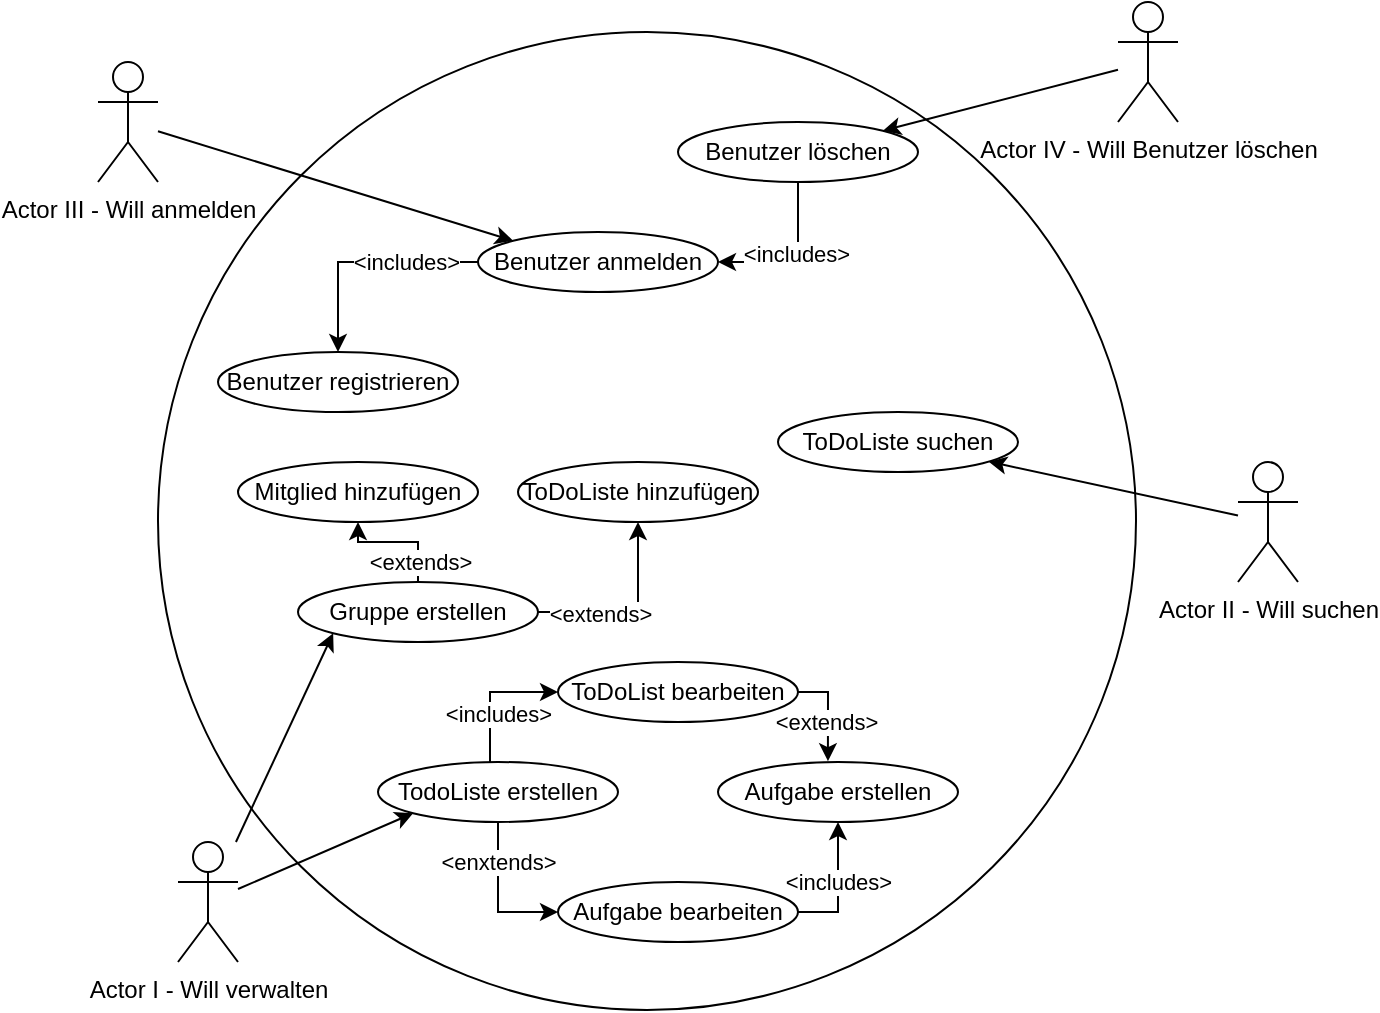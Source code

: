 <mxfile version="14.2.4" type="github">
  <diagram id="jHvwGlfS95X4y0J_EDvx" name="Page-1">
    <mxGraphModel dx="1173" dy="647" grid="1" gridSize="10" guides="1" tooltips="1" connect="1" arrows="1" fold="1" page="1" pageScale="1" pageWidth="827" pageHeight="1169" math="0" shadow="0">
      <root>
        <mxCell id="0" />
        <mxCell id="1" parent="0" />
        <mxCell id="TeREo4Fam6XKq2Q9hgFD-1" value="Actor I - Will verwalten" style="shape=umlActor;verticalLabelPosition=bottom;verticalAlign=top;html=1;outlineConnect=0;" vertex="1" parent="1">
          <mxGeometry x="160" y="800" width="30" height="60" as="geometry" />
        </mxCell>
        <mxCell id="TeREo4Fam6XKq2Q9hgFD-2" value="Actor II - Will suchen" style="shape=umlActor;verticalLabelPosition=bottom;verticalAlign=top;html=1;outlineConnect=0;" vertex="1" parent="1">
          <mxGeometry x="690" y="610" width="30" height="60" as="geometry" />
        </mxCell>
        <mxCell id="TeREo4Fam6XKq2Q9hgFD-3" value="Actor III - Will anmelden" style="shape=umlActor;verticalLabelPosition=bottom;verticalAlign=top;html=1;outlineConnect=0;" vertex="1" parent="1">
          <mxGeometry x="120" y="410" width="30" height="60" as="geometry" />
        </mxCell>
        <mxCell id="TeREo4Fam6XKq2Q9hgFD-4" value="Actor IV - Will Benutzer löschen" style="shape=umlActor;verticalLabelPosition=bottom;verticalAlign=top;html=1;outlineConnect=0;" vertex="1" parent="1">
          <mxGeometry x="630" y="380" width="30" height="60" as="geometry" />
        </mxCell>
        <mxCell id="TeREo4Fam6XKq2Q9hgFD-5" value="" style="ellipse;whiteSpace=wrap;html=1;aspect=fixed;" vertex="1" parent="1">
          <mxGeometry x="150" y="395" width="489" height="489" as="geometry" />
        </mxCell>
        <mxCell id="TeREo4Fam6XKq2Q9hgFD-16" style="edgeStyle=orthogonalEdgeStyle;rounded=0;orthogonalLoop=1;jettySize=auto;html=1;exitX=0.5;exitY=1;exitDx=0;exitDy=0;entryX=0;entryY=0.5;entryDx=0;entryDy=0;" edge="1" parent="1" source="TeREo4Fam6XKq2Q9hgFD-7" target="TeREo4Fam6XKq2Q9hgFD-9">
          <mxGeometry relative="1" as="geometry" />
        </mxCell>
        <mxCell id="TeREo4Fam6XKq2Q9hgFD-20" value="&amp;lt;enxtends&amp;gt;" style="edgeLabel;html=1;align=center;verticalAlign=middle;resizable=0;points=[];" vertex="1" connectable="0" parent="TeREo4Fam6XKq2Q9hgFD-16">
          <mxGeometry x="-0.196" y="1" relative="1" as="geometry">
            <mxPoint x="-1.02" y="-10.29" as="offset" />
          </mxGeometry>
        </mxCell>
        <mxCell id="TeREo4Fam6XKq2Q9hgFD-17" style="edgeStyle=orthogonalEdgeStyle;rounded=0;orthogonalLoop=1;jettySize=auto;html=1;entryX=0;entryY=0.5;entryDx=0;entryDy=0;" edge="1" parent="1" source="TeREo4Fam6XKq2Q9hgFD-7" target="TeREo4Fam6XKq2Q9hgFD-10">
          <mxGeometry relative="1" as="geometry">
            <Array as="points">
              <mxPoint x="316" y="760" />
              <mxPoint x="316" y="725" />
            </Array>
          </mxGeometry>
        </mxCell>
        <mxCell id="TeREo4Fam6XKq2Q9hgFD-21" value="&amp;lt;includes&amp;gt;" style="edgeLabel;html=1;align=center;verticalAlign=middle;resizable=0;points=[];" vertex="1" connectable="0" parent="TeREo4Fam6XKq2Q9hgFD-17">
          <mxGeometry x="-0.178" y="-1" relative="1" as="geometry">
            <mxPoint x="2.97" y="3.73" as="offset" />
          </mxGeometry>
        </mxCell>
        <mxCell id="TeREo4Fam6XKq2Q9hgFD-7" value="TodoListe erstellen" style="ellipse;whiteSpace=wrap;html=1;" vertex="1" parent="1">
          <mxGeometry x="260" y="760" width="120" height="30" as="geometry" />
        </mxCell>
        <mxCell id="TeREo4Fam6XKq2Q9hgFD-8" value="Aufgabe erstellen" style="ellipse;whiteSpace=wrap;html=1;" vertex="1" parent="1">
          <mxGeometry x="430" y="760" width="120" height="30" as="geometry" />
        </mxCell>
        <mxCell id="TeREo4Fam6XKq2Q9hgFD-19" style="edgeStyle=orthogonalEdgeStyle;rounded=0;orthogonalLoop=1;jettySize=auto;html=1;entryX=0.5;entryY=1;entryDx=0;entryDy=0;exitX=1;exitY=0.5;exitDx=0;exitDy=0;" edge="1" parent="1" source="TeREo4Fam6XKq2Q9hgFD-9" target="TeREo4Fam6XKq2Q9hgFD-8">
          <mxGeometry relative="1" as="geometry" />
        </mxCell>
        <mxCell id="TeREo4Fam6XKq2Q9hgFD-23" value="&amp;lt;includes&amp;gt;" style="edgeLabel;html=1;align=center;verticalAlign=middle;resizable=0;points=[];" vertex="1" connectable="0" parent="TeREo4Fam6XKq2Q9hgFD-19">
          <mxGeometry x="0.055" y="-1" relative="1" as="geometry">
            <mxPoint x="-1.02" y="-0.74" as="offset" />
          </mxGeometry>
        </mxCell>
        <mxCell id="TeREo4Fam6XKq2Q9hgFD-9" value="Aufgabe bearbeiten" style="ellipse;whiteSpace=wrap;html=1;" vertex="1" parent="1">
          <mxGeometry x="350" y="820" width="120" height="30" as="geometry" />
        </mxCell>
        <mxCell id="TeREo4Fam6XKq2Q9hgFD-18" style="edgeStyle=orthogonalEdgeStyle;rounded=0;orthogonalLoop=1;jettySize=auto;html=1;entryX=0.458;entryY=-0.014;entryDx=0;entryDy=0;entryPerimeter=0;exitX=1;exitY=0.5;exitDx=0;exitDy=0;" edge="1" parent="1" source="TeREo4Fam6XKq2Q9hgFD-10" target="TeREo4Fam6XKq2Q9hgFD-8">
          <mxGeometry relative="1" as="geometry" />
        </mxCell>
        <mxCell id="TeREo4Fam6XKq2Q9hgFD-22" value="&amp;lt;extends&amp;gt;" style="edgeLabel;html=1;align=center;verticalAlign=middle;resizable=0;points=[];" vertex="1" connectable="0" parent="TeREo4Fam6XKq2Q9hgFD-18">
          <mxGeometry x="0.009" y="-1" relative="1" as="geometry">
            <mxPoint x="0.01" y="4.86" as="offset" />
          </mxGeometry>
        </mxCell>
        <mxCell id="TeREo4Fam6XKq2Q9hgFD-10" value="ToDoList bearbeiten" style="ellipse;whiteSpace=wrap;html=1;" vertex="1" parent="1">
          <mxGeometry x="350" y="710" width="120" height="30" as="geometry" />
        </mxCell>
        <mxCell id="TeREo4Fam6XKq2Q9hgFD-29" style="edgeStyle=orthogonalEdgeStyle;rounded=0;orthogonalLoop=1;jettySize=auto;html=1;entryX=0.5;entryY=1;entryDx=0;entryDy=0;" edge="1" parent="1" source="TeREo4Fam6XKq2Q9hgFD-11" target="TeREo4Fam6XKq2Q9hgFD-12">
          <mxGeometry relative="1" as="geometry" />
        </mxCell>
        <mxCell id="TeREo4Fam6XKq2Q9hgFD-31" value="&amp;lt;extends&amp;gt;" style="edgeLabel;html=1;align=center;verticalAlign=middle;resizable=0;points=[];" vertex="1" connectable="0" parent="TeREo4Fam6XKq2Q9hgFD-29">
          <mxGeometry x="-0.243" y="2" relative="1" as="geometry">
            <mxPoint x="2.86" y="7.97" as="offset" />
          </mxGeometry>
        </mxCell>
        <mxCell id="TeREo4Fam6XKq2Q9hgFD-30" style="edgeStyle=orthogonalEdgeStyle;rounded=0;orthogonalLoop=1;jettySize=auto;html=1;exitX=1;exitY=0.5;exitDx=0;exitDy=0;" edge="1" parent="1" source="TeREo4Fam6XKq2Q9hgFD-11" target="TeREo4Fam6XKq2Q9hgFD-13">
          <mxGeometry relative="1" as="geometry" />
        </mxCell>
        <mxCell id="TeREo4Fam6XKq2Q9hgFD-46" value="&amp;lt;extends&amp;gt;" style="edgeLabel;html=1;align=center;verticalAlign=middle;resizable=0;points=[];" vertex="1" connectable="0" parent="TeREo4Fam6XKq2Q9hgFD-30">
          <mxGeometry x="-0.348" y="-1" relative="1" as="geometry">
            <mxPoint as="offset" />
          </mxGeometry>
        </mxCell>
        <mxCell id="TeREo4Fam6XKq2Q9hgFD-11" value="Gruppe erstellen" style="ellipse;whiteSpace=wrap;html=1;" vertex="1" parent="1">
          <mxGeometry x="220" y="670" width="120" height="30" as="geometry" />
        </mxCell>
        <mxCell id="TeREo4Fam6XKq2Q9hgFD-12" value="Mitglied hinzufügen" style="ellipse;whiteSpace=wrap;html=1;" vertex="1" parent="1">
          <mxGeometry x="190" y="610" width="120" height="30" as="geometry" />
        </mxCell>
        <mxCell id="TeREo4Fam6XKq2Q9hgFD-13" value="ToDoListe hinzufügen" style="ellipse;whiteSpace=wrap;html=1;" vertex="1" parent="1">
          <mxGeometry x="330" y="610" width="120" height="30" as="geometry" />
        </mxCell>
        <mxCell id="TeREo4Fam6XKq2Q9hgFD-25" value="" style="endArrow=classic;html=1;entryX=0;entryY=1;entryDx=0;entryDy=0;" edge="1" parent="1" source="TeREo4Fam6XKq2Q9hgFD-1" target="TeREo4Fam6XKq2Q9hgFD-7">
          <mxGeometry width="50" height="50" relative="1" as="geometry">
            <mxPoint x="154" y="900" as="sourcePoint" />
            <mxPoint x="204" y="840" as="targetPoint" />
          </mxGeometry>
        </mxCell>
        <mxCell id="TeREo4Fam6XKq2Q9hgFD-28" value="" style="endArrow=classic;html=1;entryX=0;entryY=1;entryDx=0;entryDy=0;" edge="1" parent="1" source="TeREo4Fam6XKq2Q9hgFD-1" target="TeREo4Fam6XKq2Q9hgFD-11">
          <mxGeometry width="50" height="50" relative="1" as="geometry">
            <mxPoint x="135" y="850" as="sourcePoint" />
            <mxPoint x="190" y="800" as="targetPoint" />
          </mxGeometry>
        </mxCell>
        <mxCell id="TeREo4Fam6XKq2Q9hgFD-34" value="ToDoListe suchen" style="ellipse;whiteSpace=wrap;html=1;" vertex="1" parent="1">
          <mxGeometry x="460" y="585" width="120" height="30" as="geometry" />
        </mxCell>
        <mxCell id="TeREo4Fam6XKq2Q9hgFD-35" value="" style="endArrow=classic;html=1;" edge="1" parent="1" source="TeREo4Fam6XKq2Q9hgFD-2" target="TeREo4Fam6XKq2Q9hgFD-34">
          <mxGeometry width="50" height="50" relative="1" as="geometry">
            <mxPoint x="720" y="880" as="sourcePoint" />
            <mxPoint x="230" y="620" as="targetPoint" />
          </mxGeometry>
        </mxCell>
        <mxCell id="TeREo4Fam6XKq2Q9hgFD-36" value="Benutzer registrieren" style="ellipse;whiteSpace=wrap;html=1;" vertex="1" parent="1">
          <mxGeometry x="180" y="555" width="120" height="30" as="geometry" />
        </mxCell>
        <mxCell id="TeREo4Fam6XKq2Q9hgFD-39" style="edgeStyle=orthogonalEdgeStyle;rounded=0;orthogonalLoop=1;jettySize=auto;html=1;" edge="1" parent="1" source="TeREo4Fam6XKq2Q9hgFD-37" target="TeREo4Fam6XKq2Q9hgFD-36">
          <mxGeometry relative="1" as="geometry" />
        </mxCell>
        <mxCell id="TeREo4Fam6XKq2Q9hgFD-40" value="&amp;lt;includes&amp;gt;" style="edgeLabel;html=1;align=center;verticalAlign=middle;resizable=0;points=[];" vertex="1" connectable="0" parent="TeREo4Fam6XKq2Q9hgFD-39">
          <mxGeometry x="-0.367" relative="1" as="geometry">
            <mxPoint as="offset" />
          </mxGeometry>
        </mxCell>
        <mxCell id="TeREo4Fam6XKq2Q9hgFD-37" value="Benutzer anmelden" style="ellipse;whiteSpace=wrap;html=1;" vertex="1" parent="1">
          <mxGeometry x="310" y="495" width="120" height="30" as="geometry" />
        </mxCell>
        <mxCell id="TeREo4Fam6XKq2Q9hgFD-38" value="" style="endArrow=classic;html=1;entryX=0;entryY=0;entryDx=0;entryDy=0;" edge="1" parent="1" source="TeREo4Fam6XKq2Q9hgFD-3" target="TeREo4Fam6XKq2Q9hgFD-37">
          <mxGeometry width="50" height="50" relative="1" as="geometry">
            <mxPoint x="180" y="670" as="sourcePoint" />
            <mxPoint x="230" y="620" as="targetPoint" />
          </mxGeometry>
        </mxCell>
        <mxCell id="TeREo4Fam6XKq2Q9hgFD-44" style="edgeStyle=orthogonalEdgeStyle;rounded=0;orthogonalLoop=1;jettySize=auto;html=1;entryX=1;entryY=0.5;entryDx=0;entryDy=0;" edge="1" parent="1" source="TeREo4Fam6XKq2Q9hgFD-41" target="TeREo4Fam6XKq2Q9hgFD-37">
          <mxGeometry relative="1" as="geometry" />
        </mxCell>
        <mxCell id="TeREo4Fam6XKq2Q9hgFD-45" value="&amp;lt;includes&amp;gt;" style="edgeLabel;html=1;align=center;verticalAlign=middle;resizable=0;points=[];" vertex="1" connectable="0" parent="TeREo4Fam6XKq2Q9hgFD-44">
          <mxGeometry x="-0.266" y="-1" relative="1" as="geometry">
            <mxPoint y="6" as="offset" />
          </mxGeometry>
        </mxCell>
        <mxCell id="TeREo4Fam6XKq2Q9hgFD-41" value="Benutzer löschen" style="ellipse;whiteSpace=wrap;html=1;" vertex="1" parent="1">
          <mxGeometry x="410" y="440" width="120" height="30" as="geometry" />
        </mxCell>
        <mxCell id="TeREo4Fam6XKq2Q9hgFD-43" value="" style="endArrow=classic;html=1;entryX=1;entryY=0;entryDx=0;entryDy=0;" edge="1" parent="1" source="TeREo4Fam6XKq2Q9hgFD-4" target="TeREo4Fam6XKq2Q9hgFD-41">
          <mxGeometry width="50" height="50" relative="1" as="geometry">
            <mxPoint x="180" y="670" as="sourcePoint" />
            <mxPoint x="230" y="620" as="targetPoint" />
          </mxGeometry>
        </mxCell>
      </root>
    </mxGraphModel>
  </diagram>
</mxfile>
